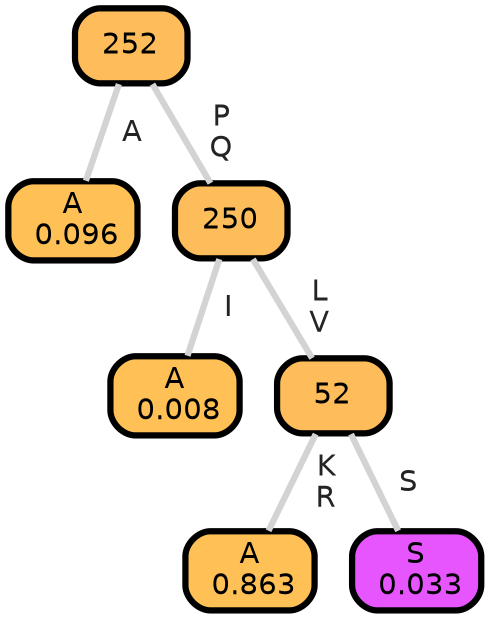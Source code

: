 graph Tree {
node [shape=box, style="filled, rounded",color="black",penwidth="3",fontcolor="black",                 fontname=helvetica] ;
graph [ranksep="0 equally", splines=straight,                 bgcolor=transparent, dpi=200] ;
edge [fontname=helvetica, fontweight=bold,fontcolor=grey14,color=lightgray] ;
0 [label="A
 0.096", fillcolor="#ffc155"] ;
1 [label="252", fillcolor="#febd5a"] ;
2 [label="A
 0.008", fillcolor="#ffc155"] ;
3 [label="250", fillcolor="#febd5b"] ;
4 [label="A
 0.863", fillcolor="#ffc155"] ;
5 [label="52", fillcolor="#febc5b"] ;
6 [label="S
 0.033", fillcolor="#e755ff"] ;
1 -- 0 [label=" A",penwidth=3] ;
1 -- 3 [label=" P\n Q",penwidth=3] ;
3 -- 2 [label=" I",penwidth=3] ;
3 -- 5 [label=" L\n V",penwidth=3] ;
5 -- 4 [label=" K\n R",penwidth=3] ;
5 -- 6 [label=" S",penwidth=3] ;
{rank = same;}}
